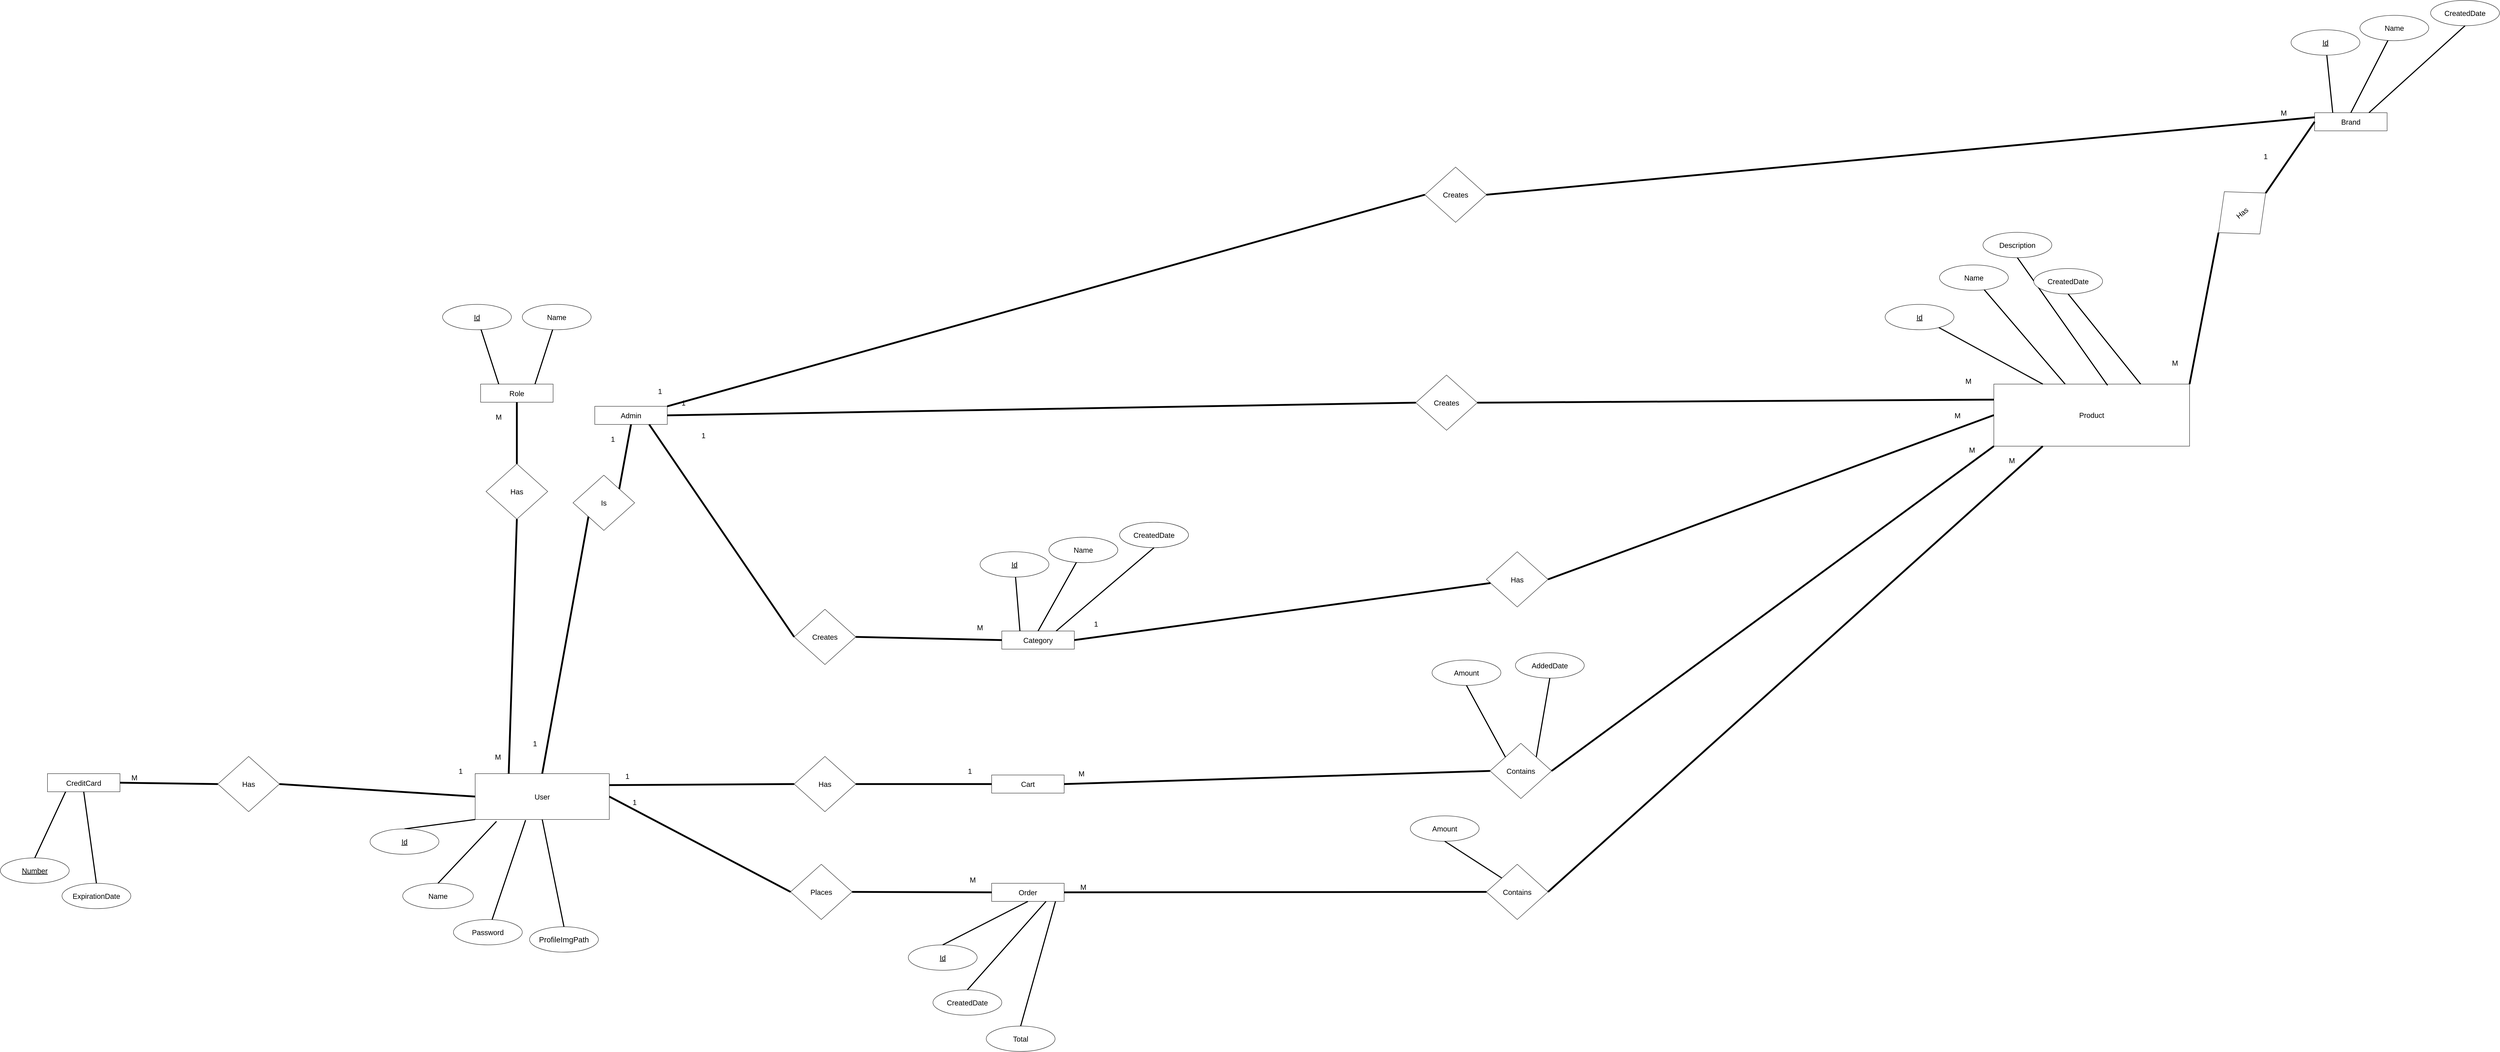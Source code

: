 <mxfile version="13.9.9" type="device"><diagram id="UDBkBqrjmUIgVcKz_B-Y" name="Page-1"><mxGraphModel dx="5516" dy="3911" grid="1" gridSize="10" guides="1" tooltips="1" connect="1" arrows="1" fold="1" page="1" pageScale="1" pageWidth="850" pageHeight="1100" math="0" shadow="0"><root><mxCell id="0"/><mxCell id="1" parent="0"/><mxCell id="irc_2cQkjBMFghlTRy_R-145" style="edgeStyle=none;rounded=0;orthogonalLoop=1;jettySize=auto;html=1;exitX=0;exitY=1;exitDx=0;exitDy=0;entryX=0.5;entryY=0;entryDx=0;entryDy=0;endArrow=none;endFill=0;strokeWidth=3;fontSize=9;" parent="1" source="irc_2cQkjBMFghlTRy_R-1" target="irc_2cQkjBMFghlTRy_R-132" edge="1"><mxGeometry relative="1" as="geometry"/></mxCell><mxCell id="irc_2cQkjBMFghlTRy_R-1" value="&lt;font style=&quot;font-size: 20px&quot;&gt;User&lt;/font&gt;" style="rounded=0;whiteSpace=wrap;html=1;" parent="1" vertex="1"><mxGeometry x="-1000" y="573.5" width="370" height="126.5" as="geometry"/></mxCell><mxCell id="irc_2cQkjBMFghlTRy_R-46" style="edgeStyle=none;rounded=0;orthogonalLoop=1;jettySize=auto;html=1;entryX=0.5;entryY=0;entryDx=0;entryDy=0;endArrow=none;endFill=0;strokeWidth=5;" parent="1" source="irc_2cQkjBMFghlTRy_R-12" target="irc_2cQkjBMFghlTRy_R-45" edge="1"><mxGeometry relative="1" as="geometry"/></mxCell><mxCell id="irc_2cQkjBMFghlTRy_R-12" value="&lt;font style=&quot;font-size: 20px&quot;&gt;Role&lt;/font&gt;" style="rounded=0;whiteSpace=wrap;html=1;" parent="1" vertex="1"><mxGeometry x="-985" y="-501.25" width="200" height="50" as="geometry"/></mxCell><mxCell id="irc_2cQkjBMFghlTRy_R-47" style="edgeStyle=none;rounded=0;orthogonalLoop=1;jettySize=auto;html=1;exitX=0.5;exitY=1;exitDx=0;exitDy=0;entryX=0.25;entryY=0;entryDx=0;entryDy=0;endArrow=none;endFill=0;strokeWidth=5;" parent="1" source="irc_2cQkjBMFghlTRy_R-45" target="irc_2cQkjBMFghlTRy_R-1" edge="1"><mxGeometry relative="1" as="geometry"><mxPoint x="-887" y="-127.5" as="sourcePoint"/></mxGeometry></mxCell><mxCell id="irc_2cQkjBMFghlTRy_R-45" value="&lt;font style=&quot;font-size: 20px&quot;&gt;Has&lt;/font&gt;" style="rhombus;whiteSpace=wrap;html=1;" parent="1" vertex="1"><mxGeometry x="-970" y="-281.25" width="170" height="152.5" as="geometry"/></mxCell><mxCell id="irc_2cQkjBMFghlTRy_R-50" value="&lt;font style=&quot;font-size: 20px&quot;&gt;M&lt;/font&gt;" style="text;html=1;strokeColor=none;fillColor=none;align=center;verticalAlign=middle;whiteSpace=wrap;rounded=0;" parent="1" vertex="1"><mxGeometry x="-957" y="517" width="40" height="20" as="geometry"/></mxCell><mxCell id="irc_2cQkjBMFghlTRy_R-51" value="&lt;font style=&quot;font-size: 20px&quot;&gt;M&lt;/font&gt;" style="text;html=1;strokeColor=none;fillColor=none;align=center;verticalAlign=middle;whiteSpace=wrap;rounded=0;" parent="1" vertex="1"><mxGeometry x="-955" y="-421.25" width="40" height="20" as="geometry"/></mxCell><mxCell id="irc_2cQkjBMFghlTRy_R-94" style="edgeStyle=none;rounded=0;orthogonalLoop=1;jettySize=auto;html=1;exitX=0;exitY=1;exitDx=0;exitDy=0;entryX=1;entryY=0;entryDx=0;entryDy=0;endArrow=none;endFill=0;strokeWidth=3;fontSize=9;" parent="1" edge="1"><mxGeometry relative="1" as="geometry"><mxPoint x="-255.5" y="-291.625" as="targetPoint"/></mxGeometry></mxCell><mxCell id="irc_2cQkjBMFghlTRy_R-114" style="edgeStyle=none;rounded=0;orthogonalLoop=1;jettySize=auto;html=1;entryX=0.25;entryY=0;entryDx=0;entryDy=0;endArrow=none;endFill=0;strokeWidth=3;fontSize=9;" parent="1" edge="1"><mxGeometry relative="1" as="geometry"><mxPoint x="1017.333" y="-450.011" as="sourcePoint"/></mxGeometry></mxCell><mxCell id="irc_2cQkjBMFghlTRy_R-131" style="edgeStyle=none;rounded=0;orthogonalLoop=1;jettySize=auto;html=1;entryX=0.25;entryY=0;entryDx=0;entryDy=0;endArrow=none;endFill=0;strokeWidth=3;fontSize=9;" parent="1" source="irc_2cQkjBMFghlTRy_R-127" target="irc_2cQkjBMFghlTRy_R-12" edge="1"><mxGeometry relative="1" as="geometry"/></mxCell><mxCell id="irc_2cQkjBMFghlTRy_R-127" value="&lt;font style=&quot;font-size: 20px&quot;&gt;&lt;u&gt;Id&lt;/u&gt;&lt;/font&gt;" style="ellipse;whiteSpace=wrap;html=1;" parent="1" vertex="1"><mxGeometry x="-1090" y="-721.25" width="190" height="70" as="geometry"/></mxCell><mxCell id="irc_2cQkjBMFghlTRy_R-129" style="edgeStyle=none;rounded=0;orthogonalLoop=1;jettySize=auto;html=1;entryX=0.75;entryY=0;entryDx=0;entryDy=0;endArrow=none;endFill=0;strokeWidth=3;fontSize=9;" parent="1" source="irc_2cQkjBMFghlTRy_R-128" target="irc_2cQkjBMFghlTRy_R-12" edge="1"><mxGeometry relative="1" as="geometry"/></mxCell><mxCell id="irc_2cQkjBMFghlTRy_R-128" value="&lt;font style=&quot;font-size: 20px&quot;&gt;Name&lt;/font&gt;" style="ellipse;whiteSpace=wrap;html=1;" parent="1" vertex="1"><mxGeometry x="-870" y="-721.25" width="190" height="70" as="geometry"/></mxCell><mxCell id="irc_2cQkjBMFghlTRy_R-132" value="&lt;font style=&quot;font-size: 20px&quot;&gt;&lt;u&gt;Id&lt;/u&gt;&lt;/font&gt;" style="ellipse;whiteSpace=wrap;html=1;" parent="1" vertex="1"><mxGeometry x="-1290" y="726" width="190" height="70" as="geometry"/></mxCell><mxCell id="irc_2cQkjBMFghlTRy_R-147" style="edgeStyle=none;rounded=0;orthogonalLoop=1;jettySize=auto;html=1;exitX=0.5;exitY=0;exitDx=0;exitDy=0;entryX=0.159;entryY=1.041;entryDx=0;entryDy=0;entryPerimeter=0;endArrow=none;endFill=0;strokeWidth=3;fontSize=9;" parent="1" source="irc_2cQkjBMFghlTRy_R-134" target="irc_2cQkjBMFghlTRy_R-1" edge="1"><mxGeometry relative="1" as="geometry"/></mxCell><mxCell id="irc_2cQkjBMFghlTRy_R-134" value="&lt;font style=&quot;font-size: 20px&quot;&gt;Name&lt;/font&gt;" style="ellipse;whiteSpace=wrap;html=1;" parent="1" vertex="1"><mxGeometry x="-1200" y="876" width="195" height="70" as="geometry"/></mxCell><mxCell id="irc_2cQkjBMFghlTRy_R-148" style="edgeStyle=none;rounded=0;orthogonalLoop=1;jettySize=auto;html=1;entryX=0.376;entryY=1.015;entryDx=0;entryDy=0;endArrow=none;endFill=0;strokeWidth=3;fontSize=9;entryPerimeter=0;" parent="1" source="irc_2cQkjBMFghlTRy_R-136" target="irc_2cQkjBMFghlTRy_R-1" edge="1"><mxGeometry relative="1" as="geometry"/></mxCell><mxCell id="irc_2cQkjBMFghlTRy_R-136" value="&lt;font style=&quot;font-size: 20px&quot;&gt;Password&lt;/font&gt;" style="ellipse;whiteSpace=wrap;html=1;" parent="1" vertex="1"><mxGeometry x="-1060" y="976" width="190" height="70" as="geometry"/></mxCell><mxCell id="I-hVFSmxzX3WMvEzyK-X-13" value="&lt;span style=&quot;font-size: 21px ; text-align: left&quot;&gt;ProfileImgPath&lt;/span&gt;" style="ellipse;whiteSpace=wrap;html=1;" parent="1" vertex="1"><mxGeometry x="-850" y="996" width="190" height="70" as="geometry"/></mxCell><mxCell id="I-hVFSmxzX3WMvEzyK-X-14" style="edgeStyle=none;rounded=0;orthogonalLoop=1;jettySize=auto;html=1;entryX=0.5;entryY=1;entryDx=0;entryDy=0;endArrow=none;endFill=0;strokeWidth=3;fontSize=9;exitX=0.5;exitY=0;exitDx=0;exitDy=0;" parent="1" source="I-hVFSmxzX3WMvEzyK-X-13" target="irc_2cQkjBMFghlTRy_R-1" edge="1"><mxGeometry relative="1" as="geometry"><mxPoint x="-945.584" y="986.172" as="sourcePoint"/><mxPoint x="-849.8" y="634.25" as="targetPoint"/></mxGeometry></mxCell><mxCell id="Phr1M9d814gcNrOAGf3G-1" value="&lt;font style=&quot;font-size: 20px&quot;&gt;Product&lt;/font&gt;" style="rounded=0;whiteSpace=wrap;html=1;" parent="1" vertex="1"><mxGeometry x="3190" y="-501.25" width="540" height="171.25" as="geometry"/></mxCell><mxCell id="Phr1M9d814gcNrOAGf3G-2" style="edgeStyle=none;rounded=0;orthogonalLoop=1;jettySize=auto;html=1;entryX=0.25;entryY=0;entryDx=0;entryDy=0;endArrow=none;endFill=0;strokeWidth=3;fontSize=9;" parent="1" source="Phr1M9d814gcNrOAGf3G-3" target="Phr1M9d814gcNrOAGf3G-1" edge="1"><mxGeometry relative="1" as="geometry"/></mxCell><mxCell id="Phr1M9d814gcNrOAGf3G-3" value="&lt;font style=&quot;font-size: 20px&quot;&gt;&lt;u&gt;Id&lt;/u&gt;&lt;/font&gt;" style="ellipse;whiteSpace=wrap;html=1;" parent="1" vertex="1"><mxGeometry x="2890" y="-721.25" width="190" height="70" as="geometry"/></mxCell><mxCell id="Phr1M9d814gcNrOAGf3G-7" value="&lt;font style=&quot;font-size: 20px&quot;&gt;Category&lt;/font&gt;" style="rounded=0;whiteSpace=wrap;html=1;" parent="1" vertex="1"><mxGeometry x="453" y="180" width="200" height="50" as="geometry"/></mxCell><mxCell id="Phr1M9d814gcNrOAGf3G-8" value="&lt;font style=&quot;font-size: 20px&quot;&gt;&lt;u&gt;Id&lt;/u&gt;&lt;/font&gt;" style="ellipse;whiteSpace=wrap;html=1;" parent="1" vertex="1"><mxGeometry x="393" y="-38.75" width="190" height="70" as="geometry"/></mxCell><mxCell id="Phr1M9d814gcNrOAGf3G-9" style="edgeStyle=none;rounded=0;orthogonalLoop=1;jettySize=auto;html=1;entryX=0.25;entryY=0;entryDx=0;entryDy=0;endArrow=none;endFill=0;strokeWidth=3;fontSize=9;" parent="1" source="Phr1M9d814gcNrOAGf3G-8" target="Phr1M9d814gcNrOAGf3G-7" edge="1"><mxGeometry relative="1" as="geometry"/></mxCell><mxCell id="Phr1M9d814gcNrOAGf3G-11" value="&lt;font style=&quot;font-size: 20px&quot;&gt;1&lt;/font&gt;" style="text;html=1;strokeColor=none;fillColor=none;align=center;verticalAlign=middle;whiteSpace=wrap;rounded=0;" parent="1" vertex="1"><mxGeometry x="693" y="150" width="40" height="20" as="geometry"/></mxCell><mxCell id="Phr1M9d814gcNrOAGf3G-12" value="&lt;font style=&quot;font-size: 20px&quot;&gt;Name&lt;/font&gt;" style="ellipse;whiteSpace=wrap;html=1;" parent="1" vertex="1"><mxGeometry x="583" y="-78.75" width="190" height="70" as="geometry"/></mxCell><mxCell id="Phr1M9d814gcNrOAGf3G-13" style="edgeStyle=none;rounded=0;orthogonalLoop=1;jettySize=auto;html=1;entryX=0.5;entryY=0;entryDx=0;entryDy=0;endArrow=none;endFill=0;strokeWidth=3;fontSize=9;" parent="1" source="Phr1M9d814gcNrOAGf3G-12" target="Phr1M9d814gcNrOAGf3G-7" edge="1"><mxGeometry relative="1" as="geometry"><mxPoint x="618" y="141.25" as="targetPoint"/></mxGeometry></mxCell><mxCell id="Phr1M9d814gcNrOAGf3G-15" value="&lt;font style=&quot;font-size: 20px&quot;&gt;Name&lt;/font&gt;" style="ellipse;whiteSpace=wrap;html=1;" parent="1" vertex="1"><mxGeometry x="3040" y="-830" width="190" height="70" as="geometry"/></mxCell><mxCell id="Phr1M9d814gcNrOAGf3G-16" style="edgeStyle=none;rounded=0;orthogonalLoop=1;jettySize=auto;html=1;endArrow=none;endFill=0;strokeWidth=3;fontSize=9;" parent="1" source="Phr1M9d814gcNrOAGf3G-15" target="Phr1M9d814gcNrOAGf3G-1" edge="1"><mxGeometry relative="1" as="geometry"><mxPoint x="3260" y="-561.25" as="targetPoint"/></mxGeometry></mxCell><mxCell id="Phr1M9d814gcNrOAGf3G-17" value="&lt;font style=&quot;font-size: 20px&quot;&gt;Description&lt;/font&gt;" style="ellipse;whiteSpace=wrap;html=1;" parent="1" vertex="1"><mxGeometry x="3160" y="-920" width="190" height="70" as="geometry"/></mxCell><mxCell id="Phr1M9d814gcNrOAGf3G-18" style="edgeStyle=none;rounded=0;orthogonalLoop=1;jettySize=auto;html=1;endArrow=none;endFill=0;strokeWidth=3;fontSize=9;exitX=0.5;exitY=1;exitDx=0;exitDy=0;entryX=0.581;entryY=0.02;entryDx=0;entryDy=0;entryPerimeter=0;" parent="1" source="Phr1M9d814gcNrOAGf3G-17" target="Phr1M9d814gcNrOAGf3G-1" edge="1"><mxGeometry relative="1" as="geometry"><mxPoint x="3161.659" y="-750.542" as="sourcePoint"/><mxPoint x="3282.903" y="-500" as="targetPoint"/></mxGeometry></mxCell><mxCell id="Phr1M9d814gcNrOAGf3G-20" value="&lt;font style=&quot;font-size: 20px&quot;&gt;Admin&lt;/font&gt;" style="rounded=0;whiteSpace=wrap;html=1;" parent="1" vertex="1"><mxGeometry x="-670" y="-440" width="200" height="50" as="geometry"/></mxCell><mxCell id="Phr1M9d814gcNrOAGf3G-21" value="&lt;font style=&quot;font-size: 20px&quot;&gt;Is&lt;/font&gt;" style="rhombus;whiteSpace=wrap;html=1;" parent="1" vertex="1"><mxGeometry x="-730" y="-250" width="170" height="152.5" as="geometry"/></mxCell><mxCell id="Phr1M9d814gcNrOAGf3G-22" style="edgeStyle=none;rounded=0;orthogonalLoop=1;jettySize=auto;html=1;exitX=0;exitY=1;exitDx=0;exitDy=0;entryX=0.5;entryY=0;entryDx=0;entryDy=0;endArrow=none;endFill=0;strokeWidth=5;" parent="1" source="Phr1M9d814gcNrOAGf3G-21" target="irc_2cQkjBMFghlTRy_R-1" edge="1"><mxGeometry relative="1" as="geometry"><mxPoint x="-760" y="-150" as="sourcePoint"/><mxPoint x="-760" y="26.25" as="targetPoint"/></mxGeometry></mxCell><mxCell id="Phr1M9d814gcNrOAGf3G-23" style="edgeStyle=none;rounded=0;orthogonalLoop=1;jettySize=auto;html=1;exitX=0.5;exitY=1;exitDx=0;exitDy=0;entryX=1;entryY=0;entryDx=0;entryDy=0;endArrow=none;endFill=0;strokeWidth=5;" parent="1" source="Phr1M9d814gcNrOAGf3G-20" target="Phr1M9d814gcNrOAGf3G-21" edge="1"><mxGeometry relative="1" as="geometry"><mxPoint x="-277.5" y="-280.625" as="sourcePoint"/><mxPoint x="-425" y="-97.5" as="targetPoint"/></mxGeometry></mxCell><mxCell id="Phr1M9d814gcNrOAGf3G-24" value="&lt;font style=&quot;font-size: 20px&quot;&gt;1&lt;/font&gt;" style="text;html=1;strokeColor=none;fillColor=none;align=center;verticalAlign=middle;whiteSpace=wrap;rounded=0;" parent="1" vertex="1"><mxGeometry x="-855" y="480" width="40" height="20" as="geometry"/></mxCell><mxCell id="Phr1M9d814gcNrOAGf3G-25" value="&lt;font style=&quot;font-size: 20px&quot;&gt;1&lt;/font&gt;" style="text;html=1;strokeColor=none;fillColor=none;align=center;verticalAlign=middle;whiteSpace=wrap;rounded=0;" parent="1" vertex="1"><mxGeometry x="-640" y="-360" width="40" height="20" as="geometry"/></mxCell><mxCell id="Phr1M9d814gcNrOAGf3G-27" value="&lt;font style=&quot;font-size: 20px&quot;&gt;Creates&lt;/font&gt;" style="rhombus;whiteSpace=wrap;html=1;" parent="1" vertex="1"><mxGeometry x="1595" y="-526.25" width="170" height="152.5" as="geometry"/></mxCell><mxCell id="Phr1M9d814gcNrOAGf3G-28" style="edgeStyle=none;rounded=0;orthogonalLoop=1;jettySize=auto;html=1;exitX=0;exitY=0.5;exitDx=0;exitDy=0;entryX=1;entryY=0.5;entryDx=0;entryDy=0;endArrow=none;endFill=0;strokeWidth=5;" parent="1" source="Phr1M9d814gcNrOAGf3G-27" target="Phr1M9d814gcNrOAGf3G-20" edge="1"><mxGeometry relative="1" as="geometry"><mxPoint x="35" y="-240" as="sourcePoint"/><mxPoint x="-300" y="-240" as="targetPoint"/></mxGeometry></mxCell><mxCell id="Phr1M9d814gcNrOAGf3G-30" style="edgeStyle=none;rounded=0;orthogonalLoop=1;jettySize=auto;html=1;exitX=0;exitY=0.25;exitDx=0;exitDy=0;entryX=1;entryY=0.5;entryDx=0;entryDy=0;endArrow=none;endFill=0;strokeWidth=5;" parent="1" source="Phr1M9d814gcNrOAGf3G-1" target="Phr1M9d814gcNrOAGf3G-27" edge="1"><mxGeometry relative="1" as="geometry"><mxPoint x="419" y="-348.75" as="sourcePoint"/><mxPoint x="114" y="-415" as="targetPoint"/></mxGeometry></mxCell><mxCell id="Phr1M9d814gcNrOAGf3G-31" value="&lt;font style=&quot;font-size: 20px&quot;&gt;1&lt;/font&gt;" style="text;html=1;strokeColor=none;fillColor=none;align=center;verticalAlign=middle;whiteSpace=wrap;rounded=0;" parent="1" vertex="1"><mxGeometry x="-445" y="-460" width="40" height="20" as="geometry"/></mxCell><mxCell id="Phr1M9d814gcNrOAGf3G-32" value="&lt;font style=&quot;font-size: 20px&quot;&gt;M&lt;/font&gt;" style="text;html=1;strokeColor=none;fillColor=none;align=center;verticalAlign=middle;whiteSpace=wrap;rounded=0;" parent="1" vertex="1"><mxGeometry x="3100" y="-520" width="40" height="20" as="geometry"/></mxCell><mxCell id="Phr1M9d814gcNrOAGf3G-34" value="&lt;font style=&quot;font-size: 20px&quot;&gt;CreatedDate&lt;/font&gt;" style="ellipse;whiteSpace=wrap;html=1;" parent="1" vertex="1"><mxGeometry x="3300" y="-820" width="190" height="70" as="geometry"/></mxCell><mxCell id="Phr1M9d814gcNrOAGf3G-35" style="edgeStyle=none;rounded=0;orthogonalLoop=1;jettySize=auto;html=1;endArrow=none;endFill=0;strokeWidth=3;fontSize=9;exitX=0.5;exitY=1;exitDx=0;exitDy=0;entryX=0.75;entryY=0;entryDx=0;entryDy=0;" parent="1" source="Phr1M9d814gcNrOAGf3G-34" target="Phr1M9d814gcNrOAGf3G-1" edge="1"><mxGeometry relative="1" as="geometry"><mxPoint x="3265" y="-840" as="sourcePoint"/><mxPoint x="3316.2" y="-490.25" as="targetPoint"/></mxGeometry></mxCell><mxCell id="Phr1M9d814gcNrOAGf3G-36" value="&lt;font style=&quot;font-size: 20px&quot;&gt;Creates&lt;/font&gt;" style="rhombus;whiteSpace=wrap;html=1;" parent="1" vertex="1"><mxGeometry x="-120" y="120" width="170" height="152.5" as="geometry"/></mxCell><mxCell id="Phr1M9d814gcNrOAGf3G-38" style="edgeStyle=none;rounded=0;orthogonalLoop=1;jettySize=auto;html=1;entryX=0.75;entryY=1;entryDx=0;entryDy=0;endArrow=none;endFill=0;strokeWidth=5;exitX=0;exitY=0.5;exitDx=0;exitDy=0;" parent="1" source="Phr1M9d814gcNrOAGf3G-36" target="Phr1M9d814gcNrOAGf3G-20" edge="1"><mxGeometry relative="1" as="geometry"><mxPoint x="250" y="-140" as="sourcePoint"/><mxPoint x="-150" y="-120" as="targetPoint"/></mxGeometry></mxCell><mxCell id="Phr1M9d814gcNrOAGf3G-39" value="&lt;font style=&quot;font-size: 20px&quot;&gt;1&lt;/font&gt;" style="text;html=1;strokeColor=none;fillColor=none;align=center;verticalAlign=middle;whiteSpace=wrap;rounded=0;" parent="1" vertex="1"><mxGeometry x="-390" y="-370" width="40" height="20" as="geometry"/></mxCell><mxCell id="Phr1M9d814gcNrOAGf3G-42" value="&lt;font style=&quot;font-size: 20px&quot;&gt;CreatedDate&lt;/font&gt;" style="ellipse;whiteSpace=wrap;html=1;" parent="1" vertex="1"><mxGeometry x="778" y="-120" width="190" height="70" as="geometry"/></mxCell><mxCell id="Phr1M9d814gcNrOAGf3G-43" style="edgeStyle=none;rounded=0;orthogonalLoop=1;jettySize=auto;html=1;endArrow=none;endFill=0;strokeWidth=3;fontSize=9;exitX=0.5;exitY=1;exitDx=0;exitDy=0;entryX=0.75;entryY=0;entryDx=0;entryDy=0;" parent="1" source="Phr1M9d814gcNrOAGf3G-42" target="Phr1M9d814gcNrOAGf3G-7" edge="1"><mxGeometry relative="1" as="geometry"><mxPoint x="743" y="-140" as="sourcePoint"/><mxPoint x="583" y="170" as="targetPoint"/></mxGeometry></mxCell><mxCell id="qVvptq75XLUwZWiVyQpP-3" value="&lt;font style=&quot;font-size: 20px&quot;&gt;CreatedDate&lt;/font&gt;" style="ellipse;whiteSpace=wrap;html=1;" parent="1" vertex="1"><mxGeometry x="778" y="-120" width="190" height="70" as="geometry"/></mxCell><mxCell id="qVvptq75XLUwZWiVyQpP-4" value="&lt;font style=&quot;font-size: 20px&quot;&gt;Name&lt;/font&gt;" style="ellipse;whiteSpace=wrap;html=1;" parent="1" vertex="1"><mxGeometry x="583" y="-78.75" width="190" height="70" as="geometry"/></mxCell><mxCell id="qVvptq75XLUwZWiVyQpP-11" value="&lt;font style=&quot;font-size: 20px&quot;&gt;Brand&lt;/font&gt;" style="rounded=0;whiteSpace=wrap;html=1;" parent="1" vertex="1"><mxGeometry x="4075" y="-1250" width="200" height="50" as="geometry"/></mxCell><mxCell id="qVvptq75XLUwZWiVyQpP-12" style="edgeStyle=none;rounded=0;orthogonalLoop=1;jettySize=auto;html=1;endArrow=none;endFill=0;strokeWidth=3;fontSize=9;exitX=0.5;exitY=1;exitDx=0;exitDy=0;entryX=0.75;entryY=0;entryDx=0;entryDy=0;" parent="1" edge="1"><mxGeometry relative="1" as="geometry"><mxPoint x="4490" y="-1490" as="sourcePoint"/><mxPoint x="4225" y="-1250" as="targetPoint"/></mxGeometry></mxCell><mxCell id="qVvptq75XLUwZWiVyQpP-13" style="edgeStyle=none;rounded=0;orthogonalLoop=1;jettySize=auto;html=1;entryX=0.5;entryY=0;entryDx=0;entryDy=0;endArrow=none;endFill=0;strokeWidth=3;fontSize=9;" parent="1" edge="1"><mxGeometry relative="1" as="geometry"><mxPoint x="4175" y="-1250" as="targetPoint"/><mxPoint x="4277.217" y="-1449.369" as="sourcePoint"/></mxGeometry></mxCell><mxCell id="qVvptq75XLUwZWiVyQpP-14" style="edgeStyle=none;rounded=0;orthogonalLoop=1;jettySize=auto;html=1;entryX=0.25;entryY=0;entryDx=0;entryDy=0;endArrow=none;endFill=0;strokeWidth=3;fontSize=9;" parent="1" source="qVvptq75XLUwZWiVyQpP-15" edge="1"><mxGeometry relative="1" as="geometry"><mxPoint x="4125" y="-1250" as="targetPoint"/></mxGeometry></mxCell><mxCell id="qVvptq75XLUwZWiVyQpP-15" value="&lt;font style=&quot;font-size: 20px&quot;&gt;&lt;u&gt;Id&lt;/u&gt;&lt;/font&gt;" style="ellipse;whiteSpace=wrap;html=1;" parent="1" vertex="1"><mxGeometry x="4010" y="-1478.75" width="190" height="70" as="geometry"/></mxCell><mxCell id="qVvptq75XLUwZWiVyQpP-16" value="&lt;font style=&quot;font-size: 20px&quot;&gt;Name&lt;/font&gt;" style="ellipse;whiteSpace=wrap;html=1;" parent="1" vertex="1"><mxGeometry x="4200" y="-1518.75" width="190" height="70" as="geometry"/></mxCell><mxCell id="qVvptq75XLUwZWiVyQpP-17" value="&lt;font style=&quot;font-size: 20px&quot;&gt;CreatedDate&lt;/font&gt;" style="ellipse;whiteSpace=wrap;html=1;" parent="1" vertex="1"><mxGeometry x="4395" y="-1560" width="190" height="70" as="geometry"/></mxCell><mxCell id="qVvptq75XLUwZWiVyQpP-20" value="&lt;font style=&quot;font-size: 20px&quot;&gt;Has&lt;/font&gt;" style="rhombus;whiteSpace=wrap;html=1;rotation=-40;" parent="1" vertex="1"><mxGeometry x="3790" y="-1050" width="170" height="152.5" as="geometry"/></mxCell><mxCell id="qVvptq75XLUwZWiVyQpP-21" style="edgeStyle=none;rounded=0;orthogonalLoop=1;jettySize=auto;html=1;endArrow=none;endFill=0;strokeWidth=5;entryX=1;entryY=0.5;entryDx=0;entryDy=0;exitX=0;exitY=0.5;exitDx=0;exitDy=0;" parent="1" source="qVvptq75XLUwZWiVyQpP-11" target="qVvptq75XLUwZWiVyQpP-20" edge="1"><mxGeometry relative="1" as="geometry"><mxPoint x="4040" y="-1080" as="sourcePoint"/><mxPoint x="3865" y="-1017.5" as="targetPoint"/></mxGeometry></mxCell><mxCell id="qVvptq75XLUwZWiVyQpP-22" style="edgeStyle=none;rounded=0;orthogonalLoop=1;jettySize=auto;html=1;endArrow=none;endFill=0;strokeWidth=5;entryX=1;entryY=0;entryDx=0;entryDy=0;exitX=0;exitY=0.5;exitDx=0;exitDy=0;" parent="1" source="qVvptq75XLUwZWiVyQpP-20" target="Phr1M9d814gcNrOAGf3G-1" edge="1"><mxGeometry relative="1" as="geometry"><mxPoint x="3735" y="-830" as="sourcePoint"/><mxPoint x="3600" y="-678.75" as="targetPoint"/></mxGeometry></mxCell><mxCell id="qVvptq75XLUwZWiVyQpP-23" value="&lt;font style=&quot;font-size: 20px&quot;&gt;1&lt;/font&gt;" style="text;html=1;strokeColor=none;fillColor=none;align=center;verticalAlign=middle;whiteSpace=wrap;rounded=0;" parent="1" vertex="1"><mxGeometry x="3920" y="-1140" width="40" height="20" as="geometry"/></mxCell><mxCell id="qVvptq75XLUwZWiVyQpP-24" value="&lt;font style=&quot;font-size: 20px&quot;&gt;M&lt;/font&gt;" style="text;html=1;strokeColor=none;fillColor=none;align=center;verticalAlign=middle;whiteSpace=wrap;rounded=0;" parent="1" vertex="1"><mxGeometry x="3670" y="-570" width="40" height="20" as="geometry"/></mxCell><mxCell id="qVvptq75XLUwZWiVyQpP-25" value="&lt;font style=&quot;font-size: 20px&quot;&gt;Creates&lt;/font&gt;" style="rhombus;whiteSpace=wrap;html=1;" parent="1" vertex="1"><mxGeometry x="1620" y="-1100" width="170" height="152.5" as="geometry"/></mxCell><mxCell id="qVvptq75XLUwZWiVyQpP-26" style="edgeStyle=none;rounded=0;orthogonalLoop=1;jettySize=auto;html=1;exitX=0;exitY=0.5;exitDx=0;exitDy=0;entryX=1;entryY=0;entryDx=0;entryDy=0;endArrow=none;endFill=0;strokeWidth=5;" parent="1" source="qVvptq75XLUwZWiVyQpP-25" target="Phr1M9d814gcNrOAGf3G-20" edge="1"><mxGeometry relative="1" as="geometry"><mxPoint x="-195" y="-726.25" as="sourcePoint"/><mxPoint x="-425" y="-726.25" as="targetPoint"/></mxGeometry></mxCell><mxCell id="qVvptq75XLUwZWiVyQpP-27" style="edgeStyle=none;rounded=0;orthogonalLoop=1;jettySize=auto;html=1;exitX=0;exitY=0.25;exitDx=0;exitDy=0;entryX=1;entryY=0.5;entryDx=0;entryDy=0;endArrow=none;endFill=0;strokeWidth=5;" parent="1" source="qVvptq75XLUwZWiVyQpP-11" target="qVvptq75XLUwZWiVyQpP-25" edge="1"><mxGeometry relative="1" as="geometry"><mxPoint x="3750" y="-1180" as="sourcePoint"/><mxPoint x="3530" y="-1180" as="targetPoint"/></mxGeometry></mxCell><mxCell id="qVvptq75XLUwZWiVyQpP-28" value="&lt;font style=&quot;font-size: 20px&quot;&gt;1&lt;/font&gt;" style="text;html=1;strokeColor=none;fillColor=none;align=center;verticalAlign=middle;whiteSpace=wrap;rounded=0;" parent="1" vertex="1"><mxGeometry x="-510" y="-492.5" width="40" height="20" as="geometry"/></mxCell><mxCell id="qVvptq75XLUwZWiVyQpP-29" value="&lt;font style=&quot;font-size: 20px&quot;&gt;M&lt;/font&gt;" style="text;html=1;strokeColor=none;fillColor=none;align=center;verticalAlign=middle;whiteSpace=wrap;rounded=0;" parent="1" vertex="1"><mxGeometry x="3970" y="-1260" width="40" height="20" as="geometry"/></mxCell><mxCell id="MfP78yiDGSYMvAMF7wt0-9" value="&lt;font style=&quot;font-size: 20px&quot;&gt;CreditCard&lt;/font&gt;" style="rounded=0;whiteSpace=wrap;html=1;" vertex="1" parent="1"><mxGeometry x="-2180" y="573.5" width="200" height="50" as="geometry"/></mxCell><mxCell id="MfP78yiDGSYMvAMF7wt0-10" value="&lt;font style=&quot;font-size: 20px&quot;&gt;ExpirationDate&lt;/font&gt;" style="ellipse;whiteSpace=wrap;html=1;" vertex="1" parent="1"><mxGeometry x="-2140" y="876" width="190" height="70" as="geometry"/></mxCell><mxCell id="MfP78yiDGSYMvAMF7wt0-11" value="&lt;font style=&quot;font-size: 20px&quot;&gt;&lt;u&gt;Number&lt;/u&gt;&lt;/font&gt;" style="ellipse;whiteSpace=wrap;html=1;" vertex="1" parent="1"><mxGeometry x="-2310" y="806" width="190" height="70" as="geometry"/></mxCell><mxCell id="MfP78yiDGSYMvAMF7wt0-12" value="&lt;font style=&quot;font-size: 20px&quot;&gt;Has&lt;/font&gt;" style="rhombus;whiteSpace=wrap;html=1;" vertex="1" parent="1"><mxGeometry x="-1710" y="526" width="170" height="152.5" as="geometry"/></mxCell><mxCell id="MfP78yiDGSYMvAMF7wt0-13" style="edgeStyle=none;rounded=0;orthogonalLoop=1;jettySize=auto;html=1;exitX=0;exitY=0.5;exitDx=0;exitDy=0;entryX=1;entryY=0.5;entryDx=0;entryDy=0;endArrow=none;endFill=0;strokeWidth=5;" edge="1" parent="1" source="irc_2cQkjBMFghlTRy_R-1" target="MfP78yiDGSYMvAMF7wt0-12"><mxGeometry relative="1" as="geometry"><mxPoint x="-1120" y="597.25" as="sourcePoint"/><mxPoint x="-1430" y="597.25" as="targetPoint"/></mxGeometry></mxCell><mxCell id="MfP78yiDGSYMvAMF7wt0-14" style="edgeStyle=none;rounded=0;orthogonalLoop=1;jettySize=auto;html=1;exitX=0;exitY=0.5;exitDx=0;exitDy=0;entryX=1;entryY=0.5;entryDx=0;entryDy=0;endArrow=none;endFill=0;strokeWidth=5;" edge="1" parent="1" source="MfP78yiDGSYMvAMF7wt0-12" target="MfP78yiDGSYMvAMF7wt0-9"><mxGeometry relative="1" as="geometry"><mxPoint x="-1770" y="496" as="sourcePoint"/><mxPoint x="-2080" y="496" as="targetPoint"/></mxGeometry></mxCell><mxCell id="MfP78yiDGSYMvAMF7wt0-15" style="edgeStyle=none;rounded=0;orthogonalLoop=1;jettySize=auto;html=1;entryX=0.25;entryY=1;entryDx=0;entryDy=0;endArrow=none;endFill=0;strokeWidth=3;fontSize=9;exitX=0.5;exitY=0;exitDx=0;exitDy=0;" edge="1" parent="1" source="MfP78yiDGSYMvAMF7wt0-11" target="MfP78yiDGSYMvAMF7wt0-9"><mxGeometry relative="1" as="geometry"><mxPoint x="-2205" y="776" as="sourcePoint"/><mxPoint x="-2120" y="633.5" as="targetPoint"/></mxGeometry></mxCell><mxCell id="MfP78yiDGSYMvAMF7wt0-16" style="edgeStyle=none;rounded=0;orthogonalLoop=1;jettySize=auto;html=1;entryX=0.5;entryY=1;entryDx=0;entryDy=0;endArrow=none;endFill=0;strokeWidth=3;fontSize=9;exitX=0.5;exitY=0;exitDx=0;exitDy=0;" edge="1" parent="1" source="MfP78yiDGSYMvAMF7wt0-10" target="MfP78yiDGSYMvAMF7wt0-9"><mxGeometry relative="1" as="geometry"><mxPoint x="-2000" y="857.25" as="sourcePoint"/><mxPoint x="-1915" y="674.75" as="targetPoint"/></mxGeometry></mxCell><mxCell id="MfP78yiDGSYMvAMF7wt0-17" value="&lt;font style=&quot;font-size: 20px&quot;&gt;1&lt;/font&gt;" style="text;html=1;strokeColor=none;fillColor=none;align=center;verticalAlign=middle;whiteSpace=wrap;rounded=0;" vertex="1" parent="1"><mxGeometry x="-1060" y="556" width="40" height="20" as="geometry"/></mxCell><mxCell id="MfP78yiDGSYMvAMF7wt0-18" value="&lt;font style=&quot;font-size: 20px&quot;&gt;M&lt;/font&gt;" style="text;html=1;strokeColor=none;fillColor=none;align=center;verticalAlign=middle;whiteSpace=wrap;rounded=0;" vertex="1" parent="1"><mxGeometry x="-1960" y="573.5" width="40" height="20" as="geometry"/></mxCell><mxCell id="MfP78yiDGSYMvAMF7wt0-19" value="&lt;font style=&quot;font-size: 20px&quot;&gt;Has&lt;/font&gt;" style="rhombus;whiteSpace=wrap;html=1;" vertex="1" parent="1"><mxGeometry x="-120" y="526" width="170" height="152.5" as="geometry"/></mxCell><mxCell id="MfP78yiDGSYMvAMF7wt0-20" value="&lt;font style=&quot;font-size: 20px&quot;&gt;Cart&lt;/font&gt;" style="rounded=0;whiteSpace=wrap;html=1;" vertex="1" parent="1"><mxGeometry x="425" y="577.25" width="200" height="50" as="geometry"/></mxCell><mxCell id="MfP78yiDGSYMvAMF7wt0-21" style="edgeStyle=none;rounded=0;orthogonalLoop=1;jettySize=auto;html=1;exitX=0;exitY=0.5;exitDx=0;exitDy=0;entryX=1;entryY=0.25;entryDx=0;entryDy=0;endArrow=none;endFill=0;strokeWidth=5;" edge="1" parent="1" source="MfP78yiDGSYMvAMF7wt0-19" target="irc_2cQkjBMFghlTRy_R-1"><mxGeometry relative="1" as="geometry"><mxPoint x="75" y="674.75" as="sourcePoint"/><mxPoint x="-530" y="678.5" as="targetPoint"/></mxGeometry></mxCell><mxCell id="MfP78yiDGSYMvAMF7wt0-22" style="edgeStyle=none;rounded=0;orthogonalLoop=1;jettySize=auto;html=1;exitX=0;exitY=0.5;exitDx=0;exitDy=0;entryX=1;entryY=0.5;entryDx=0;entryDy=0;endArrow=none;endFill=0;strokeWidth=5;" edge="1" parent="1" source="MfP78yiDGSYMvAMF7wt0-20" target="MfP78yiDGSYMvAMF7wt0-19"><mxGeometry relative="1" as="geometry"><mxPoint x="505" y="853.5" as="sourcePoint"/><mxPoint x="10" y="1033.25" as="targetPoint"/></mxGeometry></mxCell><mxCell id="MfP78yiDGSYMvAMF7wt0-23" value="&lt;font style=&quot;font-size: 20px&quot;&gt;1&lt;/font&gt;" style="text;html=1;strokeColor=none;fillColor=none;align=center;verticalAlign=middle;whiteSpace=wrap;rounded=0;" vertex="1" parent="1"><mxGeometry x="-600" y="570" width="40" height="20" as="geometry"/></mxCell><mxCell id="MfP78yiDGSYMvAMF7wt0-24" value="&lt;font style=&quot;font-size: 20px&quot;&gt;1&lt;/font&gt;" style="text;html=1;strokeColor=none;fillColor=none;align=center;verticalAlign=middle;whiteSpace=wrap;rounded=0;" vertex="1" parent="1"><mxGeometry x="345" y="556" width="40" height="20" as="geometry"/></mxCell><mxCell id="MfP78yiDGSYMvAMF7wt0-43" value="&lt;font style=&quot;font-size: 20px&quot;&gt;M&lt;/font&gt;" style="text;html=1;strokeColor=none;fillColor=none;align=center;verticalAlign=middle;whiteSpace=wrap;rounded=0;" vertex="1" parent="1"><mxGeometry x="3070" y="-425" width="40" height="20" as="geometry"/></mxCell><mxCell id="MfP78yiDGSYMvAMF7wt0-44" style="edgeStyle=none;rounded=0;orthogonalLoop=1;jettySize=auto;html=1;exitX=0;exitY=0.5;exitDx=0;exitDy=0;entryX=1;entryY=0.5;entryDx=0;entryDy=0;endArrow=none;endFill=0;strokeWidth=5;" edge="1" parent="1" source="Phr1M9d814gcNrOAGf3G-7" target="Phr1M9d814gcNrOAGf3G-36"><mxGeometry relative="1" as="geometry"><mxPoint x="373" y="280" as="sourcePoint"/><mxPoint x="-40" y="280" as="targetPoint"/></mxGeometry></mxCell><mxCell id="MfP78yiDGSYMvAMF7wt0-45" value="&lt;font style=&quot;font-size: 20px&quot;&gt;M&lt;/font&gt;" style="text;html=1;strokeColor=none;fillColor=none;align=center;verticalAlign=middle;whiteSpace=wrap;rounded=0;" vertex="1" parent="1"><mxGeometry x="373" y="160" width="40" height="20" as="geometry"/></mxCell><mxCell id="MfP78yiDGSYMvAMF7wt0-46" value="&lt;font style=&quot;font-size: 20px&quot;&gt;Has&lt;/font&gt;" style="rhombus;whiteSpace=wrap;html=1;" vertex="1" parent="1"><mxGeometry x="1790" y="-38.75" width="170" height="152.5" as="geometry"/></mxCell><mxCell id="MfP78yiDGSYMvAMF7wt0-47" style="edgeStyle=none;rounded=0;orthogonalLoop=1;jettySize=auto;html=1;entryX=1;entryY=0.5;entryDx=0;entryDy=0;endArrow=none;endFill=0;strokeWidth=5;" edge="1" parent="1" source="MfP78yiDGSYMvAMF7wt0-46" target="Phr1M9d814gcNrOAGf3G-7"><mxGeometry relative="1" as="geometry"><mxPoint x="1263" y="670" as="sourcePoint"/><mxPoint x="850" y="670" as="targetPoint"/></mxGeometry></mxCell><mxCell id="MfP78yiDGSYMvAMF7wt0-48" style="edgeStyle=none;rounded=0;orthogonalLoop=1;jettySize=auto;html=1;entryX=1;entryY=0.5;entryDx=0;entryDy=0;endArrow=none;endFill=0;strokeWidth=5;exitX=0;exitY=0.5;exitDx=0;exitDy=0;" edge="1" parent="1" source="Phr1M9d814gcNrOAGf3G-1" target="MfP78yiDGSYMvAMF7wt0-46"><mxGeometry relative="1" as="geometry"><mxPoint x="1760" y="-180" as="sourcePoint"/><mxPoint x="1760.0" y="416" as="targetPoint"/></mxGeometry></mxCell><mxCell id="MfP78yiDGSYMvAMF7wt0-50" value="&lt;font style=&quot;font-size: 20px&quot;&gt;Contains&lt;/font&gt;" style="rhombus;whiteSpace=wrap;html=1;" vertex="1" parent="1"><mxGeometry x="1800" y="489.75" width="170" height="152.5" as="geometry"/></mxCell><mxCell id="MfP78yiDGSYMvAMF7wt0-51" style="edgeStyle=none;rounded=0;orthogonalLoop=1;jettySize=auto;html=1;entryX=1;entryY=0.5;entryDx=0;entryDy=0;endArrow=none;endFill=0;strokeWidth=5;exitX=0;exitY=0.5;exitDx=0;exitDy=0;" edge="1" parent="1" source="MfP78yiDGSYMvAMF7wt0-50" target="MfP78yiDGSYMvAMF7wt0-20"><mxGeometry relative="1" as="geometry"><mxPoint x="1849.266" y="466.107" as="sourcePoint"/><mxPoint x="701.0" y="623.5" as="targetPoint"/></mxGeometry></mxCell><mxCell id="MfP78yiDGSYMvAMF7wt0-52" style="edgeStyle=none;rounded=0;orthogonalLoop=1;jettySize=auto;html=1;entryX=1;entryY=0.5;entryDx=0;entryDy=0;endArrow=none;endFill=0;strokeWidth=5;exitX=0;exitY=1;exitDx=0;exitDy=0;" edge="1" parent="1" source="Phr1M9d814gcNrOAGf3G-1" target="MfP78yiDGSYMvAMF7wt0-50"><mxGeometry relative="1" as="geometry"><mxPoint x="3410" y="-128.75" as="sourcePoint"/><mxPoint x="2180" y="360" as="targetPoint"/></mxGeometry></mxCell><mxCell id="MfP78yiDGSYMvAMF7wt0-54" value="&lt;font style=&quot;font-size: 20px&quot;&gt;M&lt;/font&gt;" style="text;html=1;strokeColor=none;fillColor=none;align=center;verticalAlign=middle;whiteSpace=wrap;rounded=0;" vertex="1" parent="1"><mxGeometry x="653" y="562.5" width="40" height="20" as="geometry"/></mxCell><mxCell id="MfP78yiDGSYMvAMF7wt0-55" value="&lt;font style=&quot;font-size: 20px&quot;&gt;M&lt;/font&gt;" style="text;html=1;strokeColor=none;fillColor=none;align=center;verticalAlign=middle;whiteSpace=wrap;rounded=0;" vertex="1" parent="1"><mxGeometry x="3110" y="-330" width="40" height="20" as="geometry"/></mxCell><mxCell id="MfP78yiDGSYMvAMF7wt0-57" value="&lt;font style=&quot;font-size: 20px&quot;&gt;Order&lt;/font&gt;" style="rounded=0;whiteSpace=wrap;html=1;" vertex="1" parent="1"><mxGeometry x="425" y="876" width="200" height="50" as="geometry"/></mxCell><mxCell id="MfP78yiDGSYMvAMF7wt0-58" value="&lt;font style=&quot;font-size: 20px&quot;&gt;Places&lt;/font&gt;" style="rhombus;whiteSpace=wrap;html=1;" vertex="1" parent="1"><mxGeometry x="-130" y="823.5" width="170" height="152.5" as="geometry"/></mxCell><mxCell id="MfP78yiDGSYMvAMF7wt0-59" style="edgeStyle=none;rounded=0;orthogonalLoop=1;jettySize=auto;html=1;exitX=0;exitY=0.5;exitDx=0;exitDy=0;entryX=1;entryY=0.5;entryDx=0;entryDy=0;endArrow=none;endFill=0;strokeWidth=5;" edge="1" parent="1" source="MfP78yiDGSYMvAMF7wt0-58" target="irc_2cQkjBMFghlTRy_R-1"><mxGeometry relative="1" as="geometry"><mxPoint x="-80" y="806" as="sourcePoint"/><mxPoint x="-590" y="808.875" as="targetPoint"/></mxGeometry></mxCell><mxCell id="MfP78yiDGSYMvAMF7wt0-60" style="edgeStyle=none;rounded=0;orthogonalLoop=1;jettySize=auto;html=1;exitX=0;exitY=0.5;exitDx=0;exitDy=0;entryX=1;entryY=0.5;entryDx=0;entryDy=0;endArrow=none;endFill=0;strokeWidth=5;" edge="1" parent="1" source="MfP78yiDGSYMvAMF7wt0-57" target="MfP78yiDGSYMvAMF7wt0-58"><mxGeometry relative="1" as="geometry"><mxPoint x="435" y="910.17" as="sourcePoint"/><mxPoint x="60" y="910.17" as="targetPoint"/></mxGeometry></mxCell><mxCell id="MfP78yiDGSYMvAMF7wt0-61" value="&lt;font style=&quot;font-size: 20px&quot;&gt;1&lt;/font&gt;" style="text;html=1;strokeColor=none;fillColor=none;align=center;verticalAlign=middle;whiteSpace=wrap;rounded=0;" vertex="1" parent="1"><mxGeometry x="-580" y="642.25" width="40" height="20" as="geometry"/></mxCell><mxCell id="MfP78yiDGSYMvAMF7wt0-62" value="&lt;font style=&quot;font-size: 20px&quot;&gt;M&lt;/font&gt;" style="text;html=1;strokeColor=none;fillColor=none;align=center;verticalAlign=middle;whiteSpace=wrap;rounded=0;" vertex="1" parent="1"><mxGeometry x="353" y="856" width="40" height="20" as="geometry"/></mxCell><mxCell id="MfP78yiDGSYMvAMF7wt0-63" value="&lt;font style=&quot;font-size: 20px&quot;&gt;Contains&lt;/font&gt;" style="rhombus;whiteSpace=wrap;html=1;" vertex="1" parent="1"><mxGeometry x="1790" y="823.5" width="170" height="152.5" as="geometry"/></mxCell><mxCell id="MfP78yiDGSYMvAMF7wt0-64" style="edgeStyle=none;rounded=0;orthogonalLoop=1;jettySize=auto;html=1;entryX=1;entryY=0.5;entryDx=0;entryDy=0;endArrow=none;endFill=0;strokeWidth=5;exitX=0;exitY=0.5;exitDx=0;exitDy=0;" edge="1" parent="1" source="MfP78yiDGSYMvAMF7wt0-63" target="MfP78yiDGSYMvAMF7wt0-57"><mxGeometry relative="1" as="geometry"><mxPoint x="1863" y="847.88" as="sourcePoint"/><mxPoint x="688" y="884.13" as="targetPoint"/></mxGeometry></mxCell><mxCell id="MfP78yiDGSYMvAMF7wt0-65" style="edgeStyle=none;rounded=0;orthogonalLoop=1;jettySize=auto;html=1;entryX=1;entryY=0.5;entryDx=0;entryDy=0;endArrow=none;endFill=0;strokeWidth=5;exitX=0.25;exitY=1;exitDx=0;exitDy=0;" edge="1" parent="1" source="Phr1M9d814gcNrOAGf3G-1" target="MfP78yiDGSYMvAMF7wt0-63"><mxGeometry relative="1" as="geometry"><mxPoint x="3330" y="20" as="sourcePoint"/><mxPoint x="2110" y="916" as="targetPoint"/></mxGeometry></mxCell><mxCell id="MfP78yiDGSYMvAMF7wt0-66" value="&lt;font style=&quot;font-size: 20px&quot;&gt;M&lt;/font&gt;" style="text;html=1;strokeColor=none;fillColor=none;align=center;verticalAlign=middle;whiteSpace=wrap;rounded=0;" vertex="1" parent="1"><mxGeometry x="3220" y="-301.25" width="40" height="20" as="geometry"/></mxCell><mxCell id="MfP78yiDGSYMvAMF7wt0-67" value="&lt;font style=&quot;font-size: 20px&quot;&gt;M&lt;/font&gt;" style="text;html=1;strokeColor=none;fillColor=none;align=center;verticalAlign=middle;whiteSpace=wrap;rounded=0;" vertex="1" parent="1"><mxGeometry x="658" y="876" width="40" height="20" as="geometry"/></mxCell><mxCell id="MfP78yiDGSYMvAMF7wt0-68" value="&lt;font style=&quot;font-size: 20px&quot;&gt;&lt;u&gt;Id&lt;/u&gt;&lt;/font&gt;" style="ellipse;whiteSpace=wrap;html=1;" vertex="1" parent="1"><mxGeometry x="195" y="1046" width="190" height="70" as="geometry"/></mxCell><mxCell id="MfP78yiDGSYMvAMF7wt0-69" style="edgeStyle=none;rounded=0;orthogonalLoop=1;jettySize=auto;html=1;entryX=0.5;entryY=1;entryDx=0;entryDy=0;endArrow=none;endFill=0;strokeWidth=3;fontSize=9;exitX=0.5;exitY=0;exitDx=0;exitDy=0;" edge="1" source="MfP78yiDGSYMvAMF7wt0-68" parent="1" target="MfP78yiDGSYMvAMF7wt0-57"><mxGeometry relative="1" as="geometry"><mxPoint x="455" y="1330" as="targetPoint"/></mxGeometry></mxCell><mxCell id="MfP78yiDGSYMvAMF7wt0-70" value="&lt;font style=&quot;font-size: 20px&quot;&gt;CreatedDate&lt;/font&gt;" style="ellipse;whiteSpace=wrap;html=1;" vertex="1" parent="1"><mxGeometry x="263" y="1170" width="190" height="70" as="geometry"/></mxCell><mxCell id="MfP78yiDGSYMvAMF7wt0-71" style="edgeStyle=none;rounded=0;orthogonalLoop=1;jettySize=auto;html=1;endArrow=none;endFill=0;strokeWidth=3;fontSize=9;exitX=0.5;exitY=0;exitDx=0;exitDy=0;entryX=0.75;entryY=1;entryDx=0;entryDy=0;" edge="1" parent="1" source="MfP78yiDGSYMvAMF7wt0-70" target="MfP78yiDGSYMvAMF7wt0-57"><mxGeometry relative="1" as="geometry"><mxPoint x="825" y="1100" as="sourcePoint"/><mxPoint x="555" y="1330" as="targetPoint"/></mxGeometry></mxCell><mxCell id="MfP78yiDGSYMvAMF7wt0-72" value="&lt;font style=&quot;font-size: 20px&quot;&gt;Total&lt;/font&gt;" style="ellipse;whiteSpace=wrap;html=1;" vertex="1" parent="1"><mxGeometry x="410" y="1270" width="190" height="70" as="geometry"/></mxCell><mxCell id="MfP78yiDGSYMvAMF7wt0-73" style="edgeStyle=none;rounded=0;orthogonalLoop=1;jettySize=auto;html=1;endArrow=none;endFill=0;strokeWidth=3;fontSize=9;exitX=0.5;exitY=0;exitDx=0;exitDy=0;entryX=0.881;entryY=0.992;entryDx=0;entryDy=0;entryPerimeter=0;" edge="1" parent="1" source="MfP78yiDGSYMvAMF7wt0-72" target="MfP78yiDGSYMvAMF7wt0-57"><mxGeometry relative="1" as="geometry"><mxPoint x="503" y="1240" as="sourcePoint"/><mxPoint x="720" y="996" as="targetPoint"/></mxGeometry></mxCell><mxCell id="MfP78yiDGSYMvAMF7wt0-75" value="&lt;font style=&quot;font-size: 20px&quot;&gt;AddedDate&lt;/font&gt;" style="ellipse;whiteSpace=wrap;html=1;" vertex="1" parent="1"><mxGeometry x="1870" y="240" width="190" height="70" as="geometry"/></mxCell><mxCell id="MfP78yiDGSYMvAMF7wt0-76" style="edgeStyle=none;rounded=0;orthogonalLoop=1;jettySize=auto;html=1;endArrow=none;endFill=0;strokeWidth=3;fontSize=9;exitX=0.5;exitY=1;exitDx=0;exitDy=0;entryX=1;entryY=0;entryDx=0;entryDy=0;" edge="1" parent="1" source="MfP78yiDGSYMvAMF7wt0-75" target="MfP78yiDGSYMvAMF7wt0-50"><mxGeometry relative="1" as="geometry"><mxPoint x="2112.5" y="200" as="sourcePoint"/><mxPoint x="1970" y="445.745" as="targetPoint"/></mxGeometry></mxCell><mxCell id="MfP78yiDGSYMvAMF7wt0-77" value="&lt;font style=&quot;font-size: 20px&quot;&gt;Amount&lt;/font&gt;" style="ellipse;whiteSpace=wrap;html=1;" vertex="1" parent="1"><mxGeometry x="1640" y="260" width="190" height="70" as="geometry"/></mxCell><mxCell id="MfP78yiDGSYMvAMF7wt0-78" style="edgeStyle=none;rounded=0;orthogonalLoop=1;jettySize=auto;html=1;endArrow=none;endFill=0;strokeWidth=3;fontSize=9;exitX=0.5;exitY=1;exitDx=0;exitDy=0;entryX=0;entryY=0;entryDx=0;entryDy=0;" edge="1" parent="1" source="MfP78yiDGSYMvAMF7wt0-77" target="MfP78yiDGSYMvAMF7wt0-50"><mxGeometry relative="1" as="geometry"><mxPoint x="1907.5" y="409.38" as="sourcePoint"/><mxPoint x="1870" y="627.255" as="targetPoint"/></mxGeometry></mxCell><mxCell id="MfP78yiDGSYMvAMF7wt0-79" value="&lt;font style=&quot;font-size: 20px&quot;&gt;Amount&lt;/font&gt;" style="ellipse;whiteSpace=wrap;html=1;" vertex="1" parent="1"><mxGeometry x="1580" y="690" width="190" height="70" as="geometry"/></mxCell><mxCell id="MfP78yiDGSYMvAMF7wt0-80" style="edgeStyle=none;rounded=0;orthogonalLoop=1;jettySize=auto;html=1;endArrow=none;endFill=0;strokeWidth=3;fontSize=9;exitX=0.5;exitY=1;exitDx=0;exitDy=0;entryX=0;entryY=0;entryDx=0;entryDy=0;" edge="1" source="MfP78yiDGSYMvAMF7wt0-79" parent="1" target="MfP78yiDGSYMvAMF7wt0-63"><mxGeometry relative="1" as="geometry"><mxPoint x="1847.5" y="839.38" as="sourcePoint"/><mxPoint x="1850" y="911.625" as="targetPoint"/></mxGeometry></mxCell></root></mxGraphModel></diagram></mxfile>